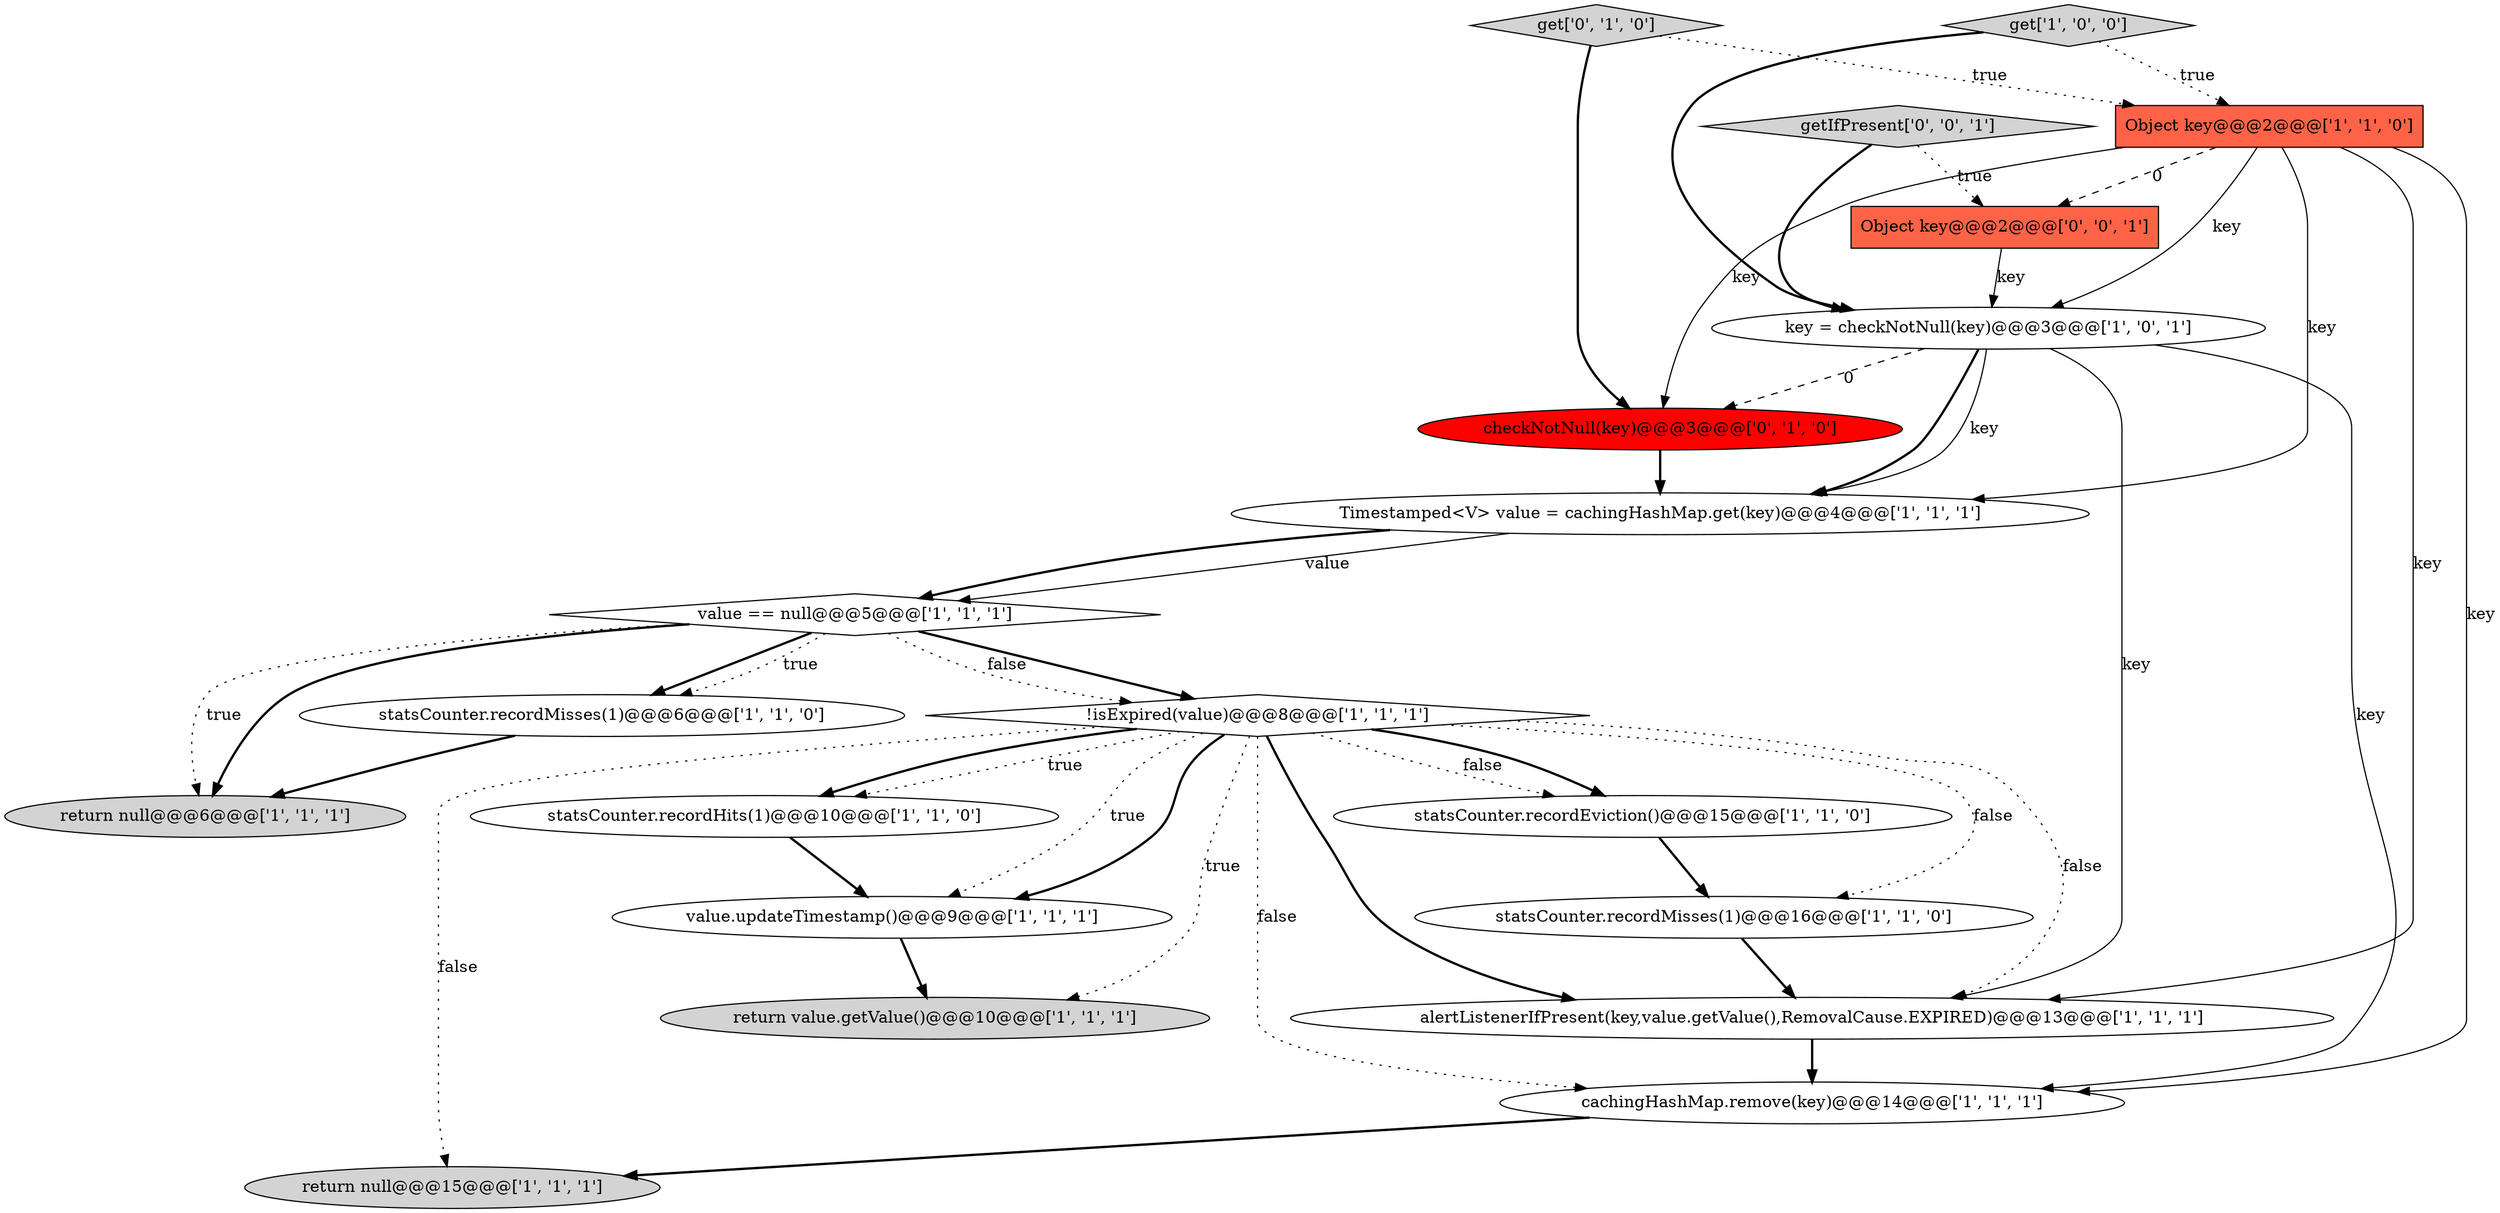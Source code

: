 digraph {
12 [style = filled, label = "get['1', '0', '0']", fillcolor = lightgray, shape = diamond image = "AAA0AAABBB1BBB"];
1 [style = filled, label = "Timestamped<V> value = cachingHashMap.get(key)@@@4@@@['1', '1', '1']", fillcolor = white, shape = ellipse image = "AAA0AAABBB1BBB"];
17 [style = filled, label = "get['0', '1', '0']", fillcolor = lightgray, shape = diamond image = "AAA0AAABBB2BBB"];
3 [style = filled, label = "return null@@@6@@@['1', '1', '1']", fillcolor = lightgray, shape = ellipse image = "AAA0AAABBB1BBB"];
0 [style = filled, label = "statsCounter.recordEviction()@@@15@@@['1', '1', '0']", fillcolor = white, shape = ellipse image = "AAA0AAABBB1BBB"];
7 [style = filled, label = "return null@@@15@@@['1', '1', '1']", fillcolor = lightgray, shape = ellipse image = "AAA0AAABBB1BBB"];
5 [style = filled, label = "statsCounter.recordHits(1)@@@10@@@['1', '1', '0']", fillcolor = white, shape = ellipse image = "AAA0AAABBB1BBB"];
16 [style = filled, label = "checkNotNull(key)@@@3@@@['0', '1', '0']", fillcolor = red, shape = ellipse image = "AAA1AAABBB2BBB"];
8 [style = filled, label = "!isExpired(value)@@@8@@@['1', '1', '1']", fillcolor = white, shape = diamond image = "AAA0AAABBB1BBB"];
18 [style = filled, label = "Object key@@@2@@@['0', '0', '1']", fillcolor = tomato, shape = box image = "AAA0AAABBB3BBB"];
9 [style = filled, label = "return value.getValue()@@@10@@@['1', '1', '1']", fillcolor = lightgray, shape = ellipse image = "AAA0AAABBB1BBB"];
11 [style = filled, label = "statsCounter.recordMisses(1)@@@16@@@['1', '1', '0']", fillcolor = white, shape = ellipse image = "AAA0AAABBB1BBB"];
10 [style = filled, label = "cachingHashMap.remove(key)@@@14@@@['1', '1', '1']", fillcolor = white, shape = ellipse image = "AAA0AAABBB1BBB"];
2 [style = filled, label = "value.updateTimestamp()@@@9@@@['1', '1', '1']", fillcolor = white, shape = ellipse image = "AAA0AAABBB1BBB"];
6 [style = filled, label = "Object key@@@2@@@['1', '1', '0']", fillcolor = tomato, shape = box image = "AAA0AAABBB1BBB"];
15 [style = filled, label = "value == null@@@5@@@['1', '1', '1']", fillcolor = white, shape = diamond image = "AAA0AAABBB1BBB"];
13 [style = filled, label = "key = checkNotNull(key)@@@3@@@['1', '0', '1']", fillcolor = white, shape = ellipse image = "AAA0AAABBB1BBB"];
19 [style = filled, label = "getIfPresent['0', '0', '1']", fillcolor = lightgray, shape = diamond image = "AAA0AAABBB3BBB"];
14 [style = filled, label = "statsCounter.recordMisses(1)@@@6@@@['1', '1', '0']", fillcolor = white, shape = ellipse image = "AAA0AAABBB1BBB"];
4 [style = filled, label = "alertListenerIfPresent(key,value.getValue(),RemovalCause.EXPIRED)@@@13@@@['1', '1', '1']", fillcolor = white, shape = ellipse image = "AAA0AAABBB1BBB"];
8->7 [style = dotted, label="false"];
14->3 [style = bold, label=""];
4->10 [style = bold, label=""];
8->11 [style = dotted, label="false"];
15->14 [style = bold, label=""];
18->13 [style = solid, label="key"];
6->13 [style = solid, label="key"];
17->6 [style = dotted, label="true"];
8->2 [style = dotted, label="true"];
1->15 [style = bold, label=""];
11->4 [style = bold, label=""];
19->18 [style = dotted, label="true"];
0->11 [style = bold, label=""];
8->4 [style = dotted, label="false"];
2->9 [style = bold, label=""];
8->10 [style = dotted, label="false"];
15->14 [style = dotted, label="true"];
15->3 [style = bold, label=""];
10->7 [style = bold, label=""];
13->1 [style = bold, label=""];
6->18 [style = dashed, label="0"];
13->4 [style = solid, label="key"];
8->0 [style = bold, label=""];
15->3 [style = dotted, label="true"];
12->13 [style = bold, label=""];
6->16 [style = solid, label="key"];
5->2 [style = bold, label=""];
19->13 [style = bold, label=""];
8->5 [style = bold, label=""];
8->2 [style = bold, label=""];
16->1 [style = bold, label=""];
8->5 [style = dotted, label="true"];
12->6 [style = dotted, label="true"];
13->1 [style = solid, label="key"];
13->10 [style = solid, label="key"];
6->1 [style = solid, label="key"];
8->9 [style = dotted, label="true"];
8->4 [style = bold, label=""];
1->15 [style = solid, label="value"];
6->10 [style = solid, label="key"];
6->4 [style = solid, label="key"];
8->0 [style = dotted, label="false"];
15->8 [style = bold, label=""];
17->16 [style = bold, label=""];
15->8 [style = dotted, label="false"];
13->16 [style = dashed, label="0"];
}

